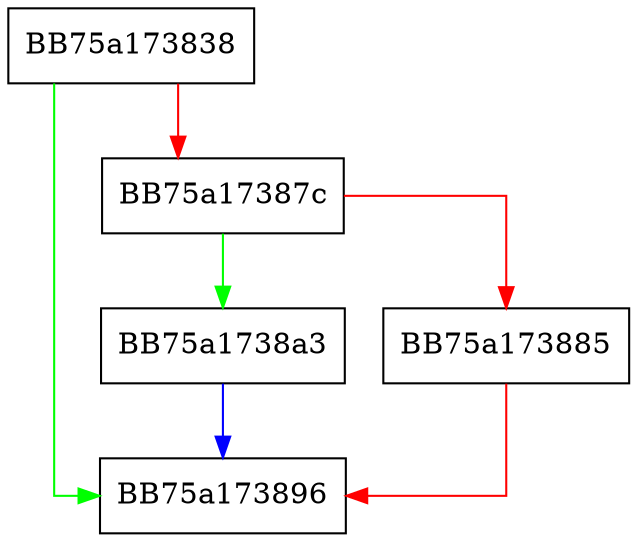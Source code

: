 digraph toIntegerThrows {
  node [shape="box"];
  graph [splines=ortho];
  BB75a173838 -> BB75a173896 [color="green"];
  BB75a173838 -> BB75a17387c [color="red"];
  BB75a17387c -> BB75a1738a3 [color="green"];
  BB75a17387c -> BB75a173885 [color="red"];
  BB75a173885 -> BB75a173896 [color="red"];
  BB75a1738a3 -> BB75a173896 [color="blue"];
}